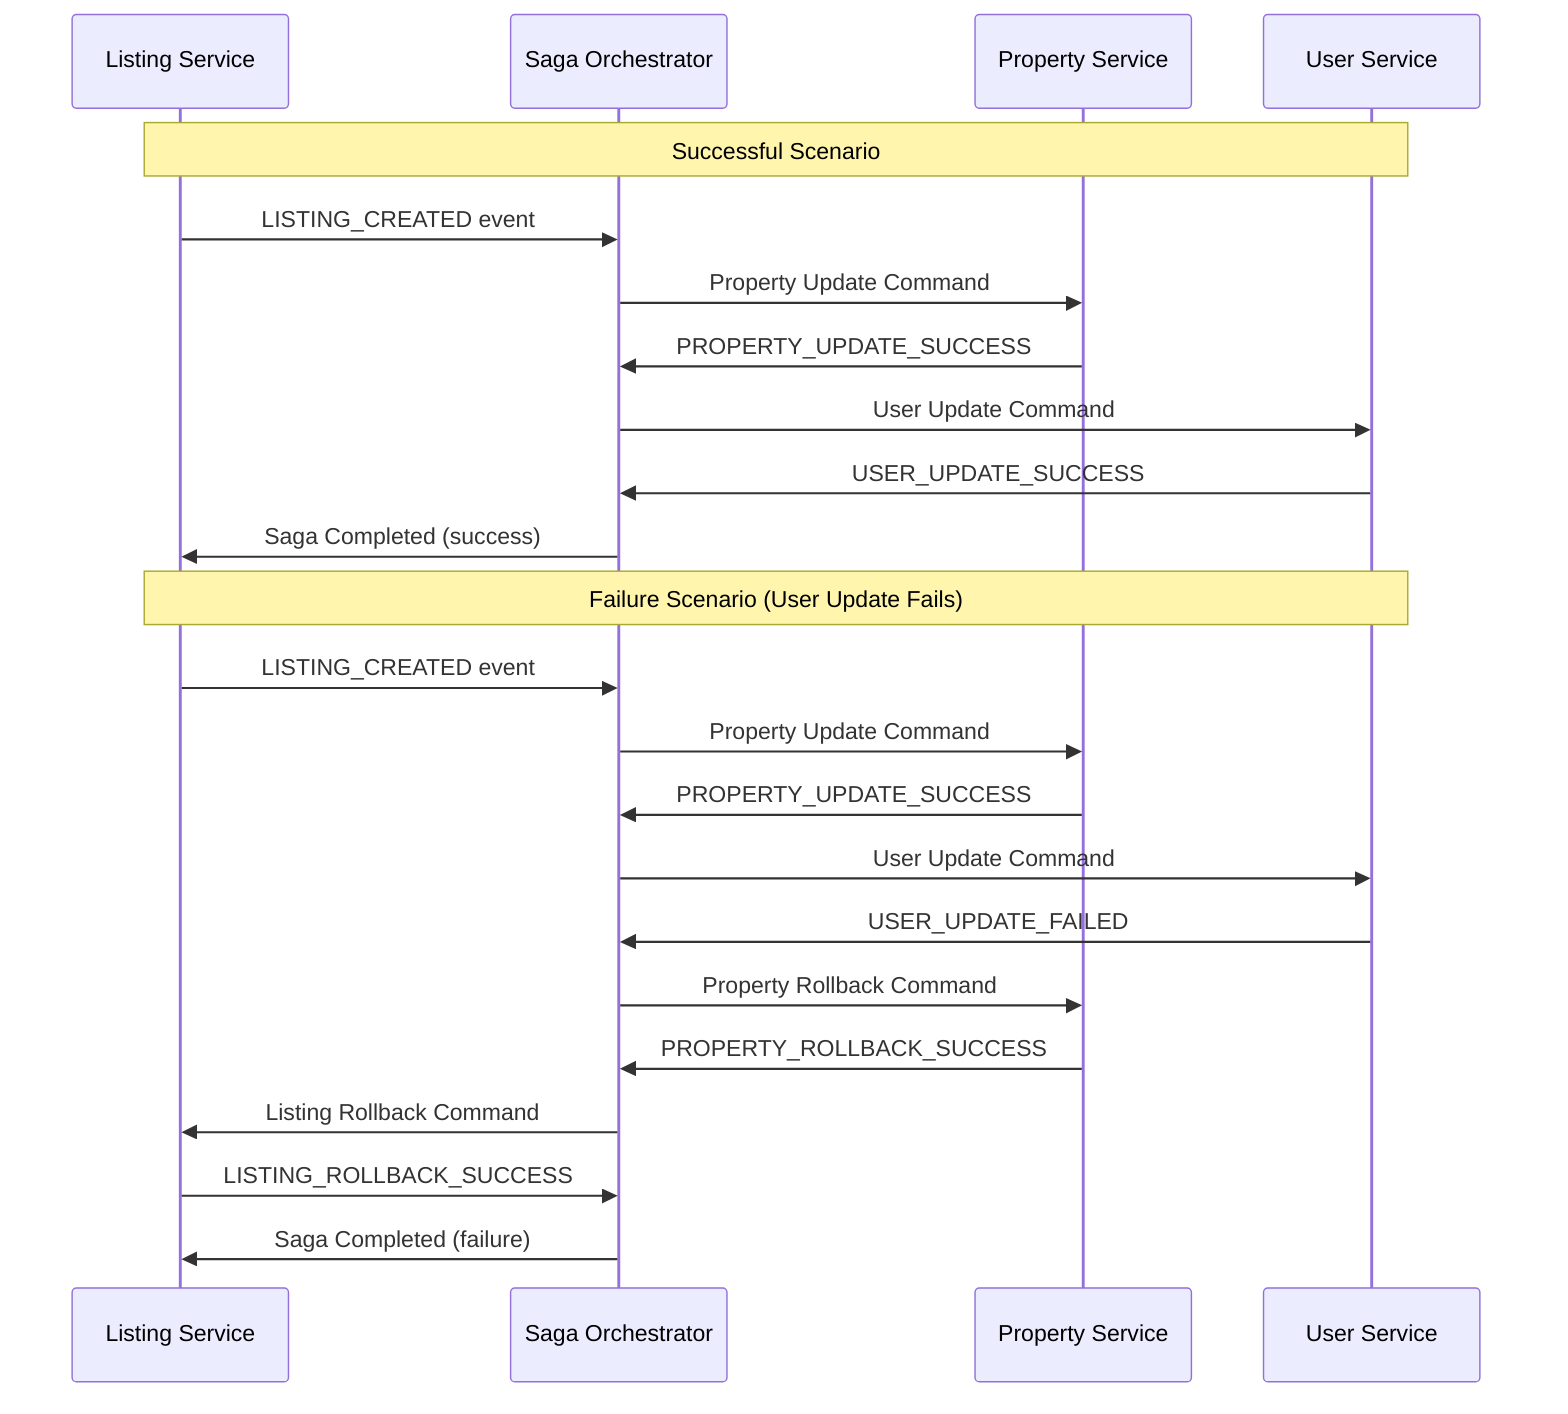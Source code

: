 sequenceDiagram
    participant LS as Listing Service
    participant SO as Saga Orchestrator
    participant PS as Property Service
    participant US as User Service

    Note over LS,US: Successful Scenario
    LS->>SO: LISTING_CREATED event
    SO->>PS: Property Update Command
    PS->>SO: PROPERTY_UPDATE_SUCCESS
    SO->>US: User Update Command
    US->>SO: USER_UPDATE_SUCCESS
    SO->>LS: Saga Completed (success)

    Note over LS,US: Failure Scenario (User Update Fails)
    LS->>SO: LISTING_CREATED event
    SO->>PS: Property Update Command
    PS->>SO: PROPERTY_UPDATE_SUCCESS
    SO->>US: User Update Command
    US->>SO: USER_UPDATE_FAILED
    SO->>PS: Property Rollback Command
    PS->>SO: PROPERTY_ROLLBACK_SUCCESS
    SO->>LS: Listing Rollback Command
    LS->>SO: LISTING_ROLLBACK_SUCCESS
    SO->>LS: Saga Completed (failure)
